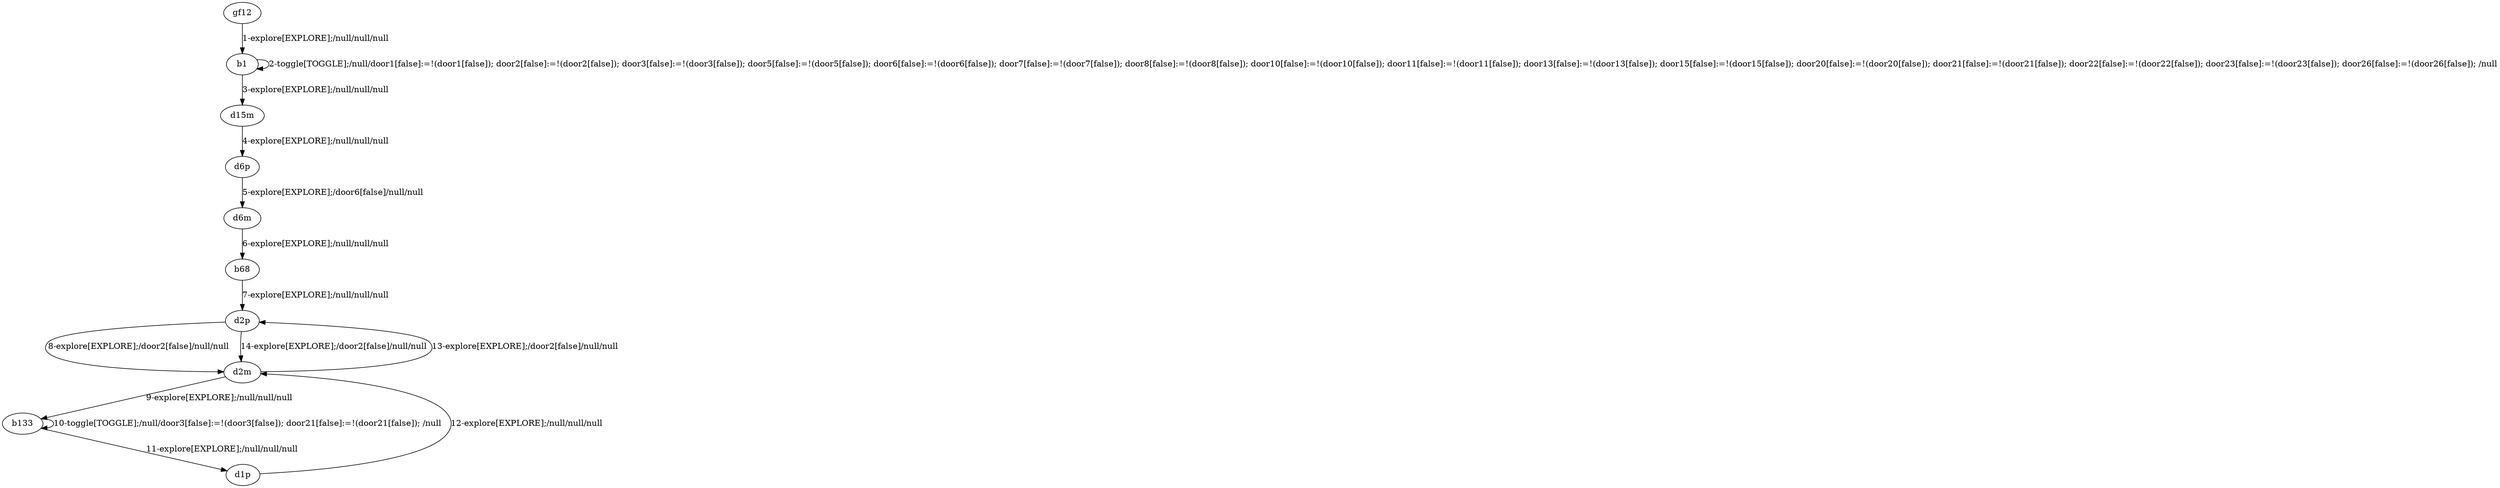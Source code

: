# Total number of goals covered by this test: 3
# b133 --> b133
# d1p --> d2m
# d2m --> d2p

digraph g {
"gf12" -> "b1" [label = "1-explore[EXPLORE];/null/null/null"];
"b1" -> "b1" [label = "2-toggle[TOGGLE];/null/door1[false]:=!(door1[false]); door2[false]:=!(door2[false]); door3[false]:=!(door3[false]); door5[false]:=!(door5[false]); door6[false]:=!(door6[false]); door7[false]:=!(door7[false]); door8[false]:=!(door8[false]); door10[false]:=!(door10[false]); door11[false]:=!(door11[false]); door13[false]:=!(door13[false]); door15[false]:=!(door15[false]); door20[false]:=!(door20[false]); door21[false]:=!(door21[false]); door22[false]:=!(door22[false]); door23[false]:=!(door23[false]); door26[false]:=!(door26[false]); /null"];
"b1" -> "d15m" [label = "3-explore[EXPLORE];/null/null/null"];
"d15m" -> "d6p" [label = "4-explore[EXPLORE];/null/null/null"];
"d6p" -> "d6m" [label = "5-explore[EXPLORE];/door6[false]/null/null"];
"d6m" -> "b68" [label = "6-explore[EXPLORE];/null/null/null"];
"b68" -> "d2p" [label = "7-explore[EXPLORE];/null/null/null"];
"d2p" -> "d2m" [label = "8-explore[EXPLORE];/door2[false]/null/null"];
"d2m" -> "b133" [label = "9-explore[EXPLORE];/null/null/null"];
"b133" -> "b133" [label = "10-toggle[TOGGLE];/null/door3[false]:=!(door3[false]); door21[false]:=!(door21[false]); /null"];
"b133" -> "d1p" [label = "11-explore[EXPLORE];/null/null/null"];
"d1p" -> "d2m" [label = "12-explore[EXPLORE];/null/null/null"];
"d2m" -> "d2p" [label = "13-explore[EXPLORE];/door2[false]/null/null"];
"d2p" -> "d2m" [label = "14-explore[EXPLORE];/door2[false]/null/null"];
}
